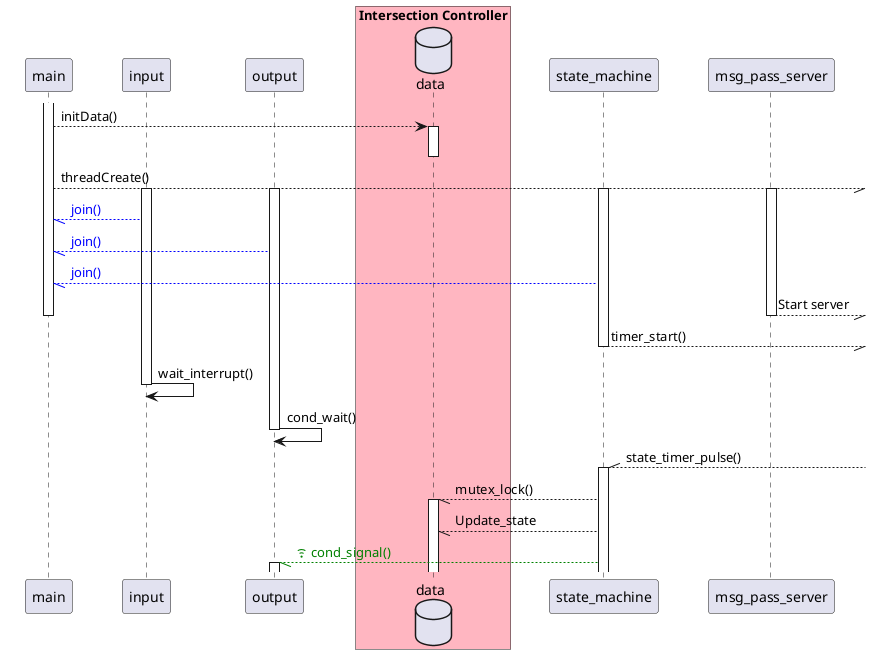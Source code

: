 @startuml

skinparam ParticipantPadding 20
skinparam BoxPadding 10

' box "Users" #LightBlue
'     actor Car
'     actor Pedestrian
' end box

' box "Intersection Controller" #LightPink
    
    participant main
    participant input
    participant output
    box "Intersection Controller" #LightPink
        database data
    end box
    participant state_machine
    participant msg_pass_server

' end box

activate main
main --> data: initData()
activate data
deactivate data

main --//: threadCreate()

activate input
activate output
activate state_machine
activate msg_pass_server

input -[#Blue]-// main: <font color=blue>join()</font>
output -[#Blue]-// main: <font color=blue>join()</font>
state_machine -[#Blue]-// main: <font color=blue>join()</font>

msg_pass_server --//: Start server
deactivate main



deactivate msg_pass_server

state_machine --//: timer_start()
deactivate state_machine

input -> input: wait_interrupt()
deactivate input

output -> output: cond_wait()
deactivate output

state_machine //--: state_timer_pulse()
activate state_machine
state_machine --// data: mutex_lock()
activate data
state_machine --// data: Update_state
state_machine -[#Green]-// output : <font color=green><&wifi> cond_signal()</font>
activate output






@enduml